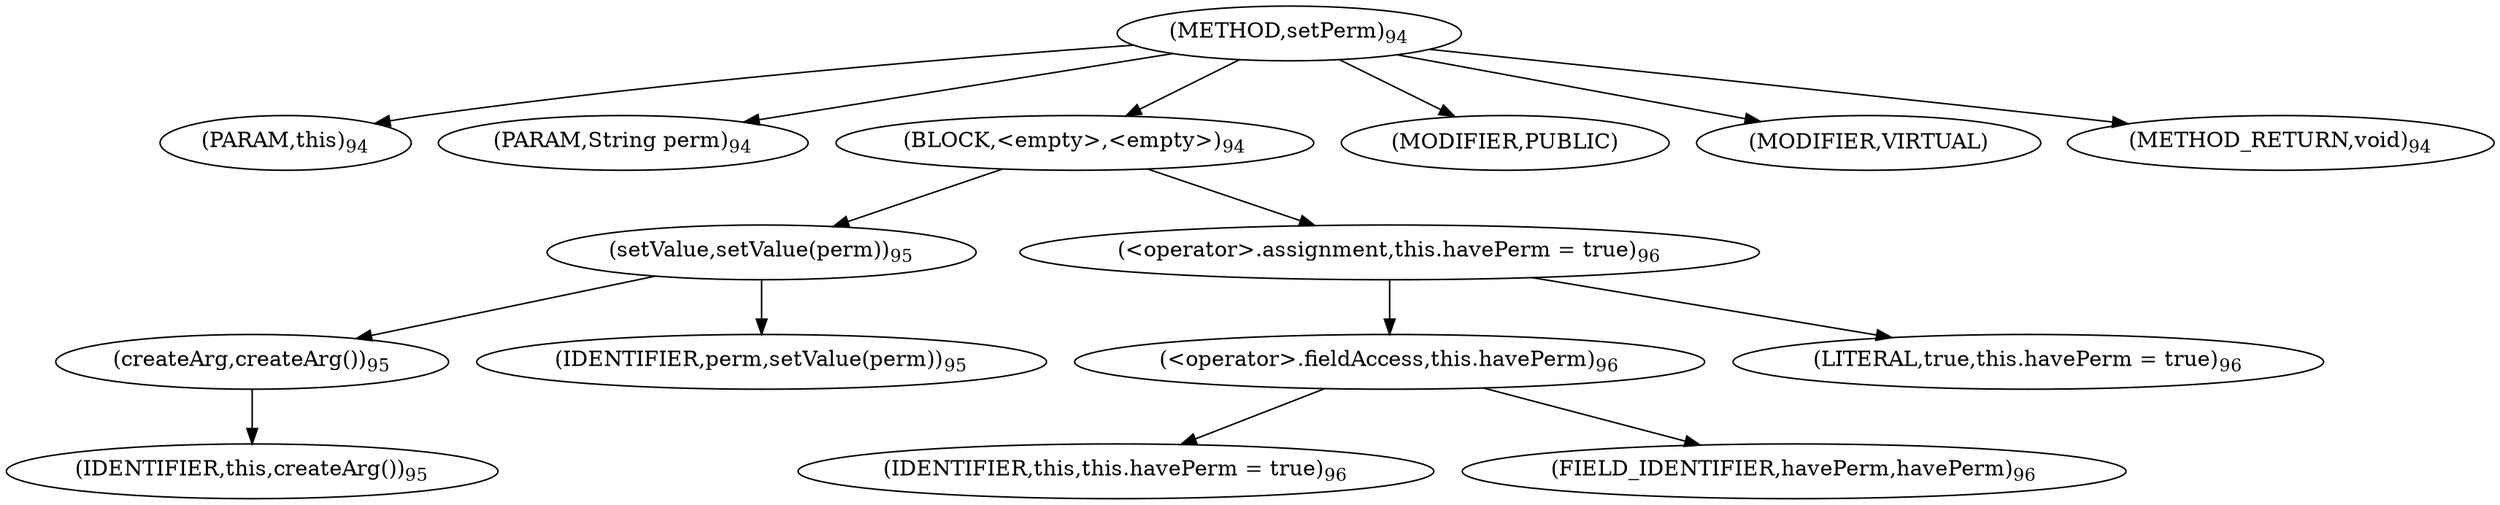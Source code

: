 digraph "setPerm" {  
"114" [label = <(METHOD,setPerm)<SUB>94</SUB>> ]
"8" [label = <(PARAM,this)<SUB>94</SUB>> ]
"115" [label = <(PARAM,String perm)<SUB>94</SUB>> ]
"116" [label = <(BLOCK,&lt;empty&gt;,&lt;empty&gt;)<SUB>94</SUB>> ]
"117" [label = <(setValue,setValue(perm))<SUB>95</SUB>> ]
"118" [label = <(createArg,createArg())<SUB>95</SUB>> ]
"7" [label = <(IDENTIFIER,this,createArg())<SUB>95</SUB>> ]
"119" [label = <(IDENTIFIER,perm,setValue(perm))<SUB>95</SUB>> ]
"120" [label = <(&lt;operator&gt;.assignment,this.havePerm = true)<SUB>96</SUB>> ]
"121" [label = <(&lt;operator&gt;.fieldAccess,this.havePerm)<SUB>96</SUB>> ]
"122" [label = <(IDENTIFIER,this,this.havePerm = true)<SUB>96</SUB>> ]
"123" [label = <(FIELD_IDENTIFIER,havePerm,havePerm)<SUB>96</SUB>> ]
"124" [label = <(LITERAL,true,this.havePerm = true)<SUB>96</SUB>> ]
"125" [label = <(MODIFIER,PUBLIC)> ]
"126" [label = <(MODIFIER,VIRTUAL)> ]
"127" [label = <(METHOD_RETURN,void)<SUB>94</SUB>> ]
  "114" -> "8" 
  "114" -> "115" 
  "114" -> "116" 
  "114" -> "125" 
  "114" -> "126" 
  "114" -> "127" 
  "116" -> "117" 
  "116" -> "120" 
  "117" -> "118" 
  "117" -> "119" 
  "118" -> "7" 
  "120" -> "121" 
  "120" -> "124" 
  "121" -> "122" 
  "121" -> "123" 
}
